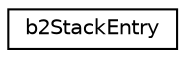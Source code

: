 digraph "Graphical Class Hierarchy"
{
 // LATEX_PDF_SIZE
  edge [fontname="Helvetica",fontsize="10",labelfontname="Helvetica",labelfontsize="10"];
  node [fontname="Helvetica",fontsize="10",shape=record];
  rankdir="LR";
  Node0 [label="b2StackEntry",height=0.2,width=0.4,color="black", fillcolor="white", style="filled",URL="$structb2StackEntry.html",tooltip=" "];
}
